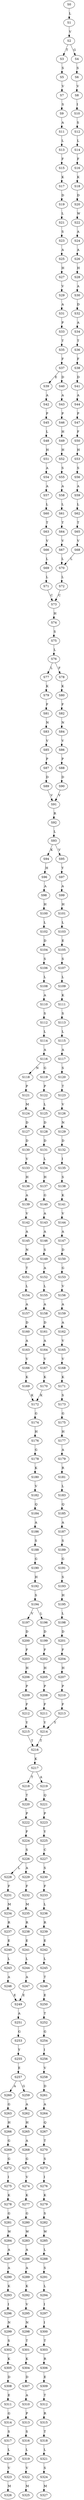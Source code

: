 strict digraph  {
	S0 -> S1 [ label = L ];
	S1 -> S2 [ label = V ];
	S2 -> S3 [ label = T ];
	S2 -> S4 [ label = G ];
	S3 -> S5 [ label = S ];
	S4 -> S6 [ label = S ];
	S5 -> S7 [ label = V ];
	S6 -> S8 [ label = V ];
	S7 -> S9 [ label = S ];
	S8 -> S10 [ label = I ];
	S9 -> S11 [ label = A ];
	S10 -> S12 [ label = S ];
	S11 -> S13 [ label = L ];
	S12 -> S14 [ label = L ];
	S13 -> S15 [ label = F ];
	S14 -> S16 [ label = F ];
	S15 -> S17 [ label = K ];
	S16 -> S18 [ label = K ];
	S17 -> S19 [ label = D ];
	S18 -> S20 [ label = D ];
	S19 -> S21 [ label = L ];
	S20 -> S22 [ label = W ];
	S21 -> S23 [ label = S ];
	S22 -> S24 [ label = A ];
	S23 -> S25 [ label = A ];
	S24 -> S26 [ label = A ];
	S25 -> S27 [ label = H ];
	S26 -> S28 [ label = H ];
	S27 -> S29 [ label = V ];
	S28 -> S30 [ label = A ];
	S29 -> S31 [ label = A ];
	S30 -> S32 [ label = D ];
	S31 -> S33 [ label = P ];
	S32 -> S34 [ label = A ];
	S33 -> S35 [ label = T ];
	S34 -> S36 [ label = T ];
	S35 -> S37 [ label = F ];
	S36 -> S38 [ label = F ];
	S37 -> S39 [ label = E ];
	S37 -> S40 [ label = D ];
	S38 -> S41 [ label = D ];
	S39 -> S42 [ label = A ];
	S40 -> S43 [ label = A ];
	S41 -> S44 [ label = A ];
	S42 -> S45 [ label = P ];
	S43 -> S46 [ label = P ];
	S44 -> S47 [ label = P ];
	S45 -> S48 [ label = L ];
	S46 -> S49 [ label = H ];
	S47 -> S50 [ label = F ];
	S48 -> S51 [ label = H ];
	S49 -> S52 [ label = H ];
	S50 -> S53 [ label = H ];
	S51 -> S54 [ label = A ];
	S52 -> S55 [ label = S ];
	S53 -> S56 [ label = S ];
	S54 -> S57 [ label = A ];
	S55 -> S58 [ label = A ];
	S56 -> S59 [ label = A ];
	S57 -> S60 [ label = L ];
	S58 -> S61 [ label = L ];
	S59 -> S62 [ label = L ];
	S60 -> S63 [ label = T ];
	S61 -> S64 [ label = T ];
	S62 -> S65 [ label = T ];
	S63 -> S66 [ label = V ];
	S64 -> S67 [ label = V ];
	S65 -> S68 [ label = V ];
	S66 -> S69 [ label = L ];
	S67 -> S70 [ label = L ];
	S68 -> S70 [ label = L ];
	S69 -> S71 [ label = L ];
	S70 -> S72 [ label = L ];
	S71 -> S73 [ label = C ];
	S72 -> S73 [ label = C ];
	S73 -> S74 [ label = H ];
	S74 -> S75 [ label = S ];
	S75 -> S76 [ label = L ];
	S76 -> S77 [ label = L ];
	S76 -> S78 [ label = F ];
	S77 -> S79 [ label = K ];
	S78 -> S80 [ label = K ];
	S79 -> S81 [ label = F ];
	S80 -> S82 [ label = F ];
	S81 -> S83 [ label = N ];
	S82 -> S84 [ label = N ];
	S83 -> S85 [ label = V ];
	S84 -> S86 [ label = V ];
	S85 -> S87 [ label = P ];
	S86 -> S88 [ label = P ];
	S87 -> S89 [ label = D ];
	S88 -> S90 [ label = D ];
	S89 -> S91 [ label = V ];
	S90 -> S91 [ label = V ];
	S91 -> S92 [ label = R ];
	S92 -> S93 [ label = L ];
	S93 -> S94 [ label = K ];
	S93 -> S95 [ label = V ];
	S94 -> S96 [ label = H ];
	S95 -> S97 [ label = Y ];
	S96 -> S98 [ label = A ];
	S97 -> S99 [ label = A ];
	S98 -> S100 [ label = H ];
	S99 -> S101 [ label = H ];
	S100 -> S102 [ label = L ];
	S101 -> S103 [ label = L ];
	S102 -> S104 [ label = D ];
	S103 -> S105 [ label = E ];
	S104 -> S106 [ label = S ];
	S105 -> S107 [ label = S ];
	S106 -> S108 [ label = L ];
	S107 -> S109 [ label = L ];
	S108 -> S110 [ label = A ];
	S109 -> S111 [ label = K ];
	S110 -> S112 [ label = S ];
	S111 -> S113 [ label = S ];
	S112 -> S114 [ label = L ];
	S113 -> S115 [ label = L ];
	S114 -> S116 [ label = A ];
	S115 -> S117 [ label = A ];
	S116 -> S118 [ label = N ];
	S116 -> S119 [ label = G ];
	S117 -> S120 [ label = S ];
	S118 -> S121 [ label = P ];
	S119 -> S122 [ label = P ];
	S120 -> S123 [ label = T ];
	S121 -> S124 [ label = M ];
	S122 -> S125 [ label = L ];
	S123 -> S126 [ label = V ];
	S124 -> S127 [ label = D ];
	S125 -> S128 [ label = D ];
	S126 -> S129 [ label = N ];
	S127 -> S130 [ label = D ];
	S128 -> S131 [ label = D ];
	S129 -> S132 [ label = D ];
	S130 -> S133 [ label = V ];
	S131 -> S134 [ label = L ];
	S132 -> S135 [ label = I ];
	S133 -> S136 [ label = H ];
	S134 -> S137 [ label = H ];
	S135 -> S138 [ label = S ];
	S136 -> S139 [ label = A ];
	S137 -> S140 [ label = G ];
	S138 -> S141 [ label = K ];
	S139 -> S142 [ label = V ];
	S140 -> S143 [ label = A ];
	S141 -> S144 [ label = V ];
	S142 -> S145 [ label = A ];
	S143 -> S146 [ label = A ];
	S144 -> S147 [ label = A ];
	S145 -> S148 [ label = N ];
	S146 -> S149 [ label = S ];
	S147 -> S150 [ label = D ];
	S148 -> S151 [ label = T ];
	S149 -> S152 [ label = A ];
	S150 -> S153 [ label = G ];
	S151 -> S154 [ label = L ];
	S152 -> S155 [ label = L ];
	S153 -> S156 [ label = V ];
	S154 -> S157 [ label = A ];
	S155 -> S158 [ label = A ];
	S156 -> S159 [ label = A ];
	S157 -> S160 [ label = D ];
	S158 -> S161 [ label = D ];
	S159 -> S162 [ label = A ];
	S160 -> S163 [ label = A ];
	S161 -> S164 [ label = A ];
	S162 -> S165 [ label = V ];
	S163 -> S166 [ label = V ];
	S164 -> S167 [ label = V ];
	S165 -> S168 [ label = V ];
	S166 -> S169 [ label = K ];
	S167 -> S170 [ label = K ];
	S168 -> S171 [ label = K ];
	S169 -> S172 [ label = K ];
	S170 -> S172 [ label = K ];
	S171 -> S173 [ label = S ];
	S172 -> S174 [ label = G ];
	S173 -> S175 [ label = G ];
	S174 -> S176 [ label = H ];
	S175 -> S177 [ label = H ];
	S176 -> S178 [ label = G ];
	S177 -> S179 [ label = A ];
	S178 -> S180 [ label = K ];
	S179 -> S181 [ label = R ];
	S180 -> S182 [ label = V ];
	S181 -> S183 [ label = L ];
	S182 -> S184 [ label = Q ];
	S183 -> S185 [ label = Q ];
	S184 -> S186 [ label = A ];
	S185 -> S187 [ label = A ];
	S186 -> S188 [ label = S ];
	S187 -> S189 [ label = S ];
	S188 -> S190 [ label = G ];
	S189 -> S191 [ label = G ];
	S190 -> S192 [ label = H ];
	S191 -> S193 [ label = S ];
	S192 -> S194 [ label = S ];
	S193 -> S195 [ label = H ];
	S194 -> S196 [ label = L ];
	S194 -> S197 [ label = V ];
	S195 -> S198 [ label = L ];
	S196 -> S199 [ label = D ];
	S197 -> S200 [ label = D ];
	S198 -> S201 [ label = D ];
	S199 -> S202 [ label = F ];
	S200 -> S203 [ label = F ];
	S201 -> S204 [ label = F ];
	S202 -> S205 [ label = H ];
	S203 -> S206 [ label = H ];
	S204 -> S207 [ label = H ];
	S205 -> S208 [ label = P ];
	S206 -> S209 [ label = P ];
	S207 -> S210 [ label = P ];
	S208 -> S211 [ label = F ];
	S209 -> S212 [ label = F ];
	S210 -> S213 [ label = F ];
	S211 -> S214 [ label = Y ];
	S212 -> S215 [ label = Y ];
	S213 -> S214 [ label = Y ];
	S214 -> S216 [ label = T ];
	S215 -> S216 [ label = T ];
	S216 -> S217 [ label = K ];
	S217 -> S218 [ label = T ];
	S217 -> S219 [ label = A ];
	S218 -> S220 [ label = T ];
	S219 -> S221 [ label = Q ];
	S220 -> S222 [ label = P ];
	S221 -> S223 [ label = P ];
	S222 -> S224 [ label = F ];
	S223 -> S225 [ label = Y ];
	S224 -> S226 [ label = S ];
	S225 -> S227 [ label = C ];
	S226 -> S228 [ label = L ];
	S226 -> S229 [ label = A ];
	S227 -> S230 [ label = S ];
	S228 -> S231 [ label = F ];
	S229 -> S232 [ label = F ];
	S230 -> S233 [ label = F ];
	S231 -> S234 [ label = M ];
	S232 -> S235 [ label = M ];
	S233 -> S236 [ label = L ];
	S234 -> S237 [ label = R ];
	S235 -> S238 [ label = R ];
	S236 -> S239 [ label = R ];
	S237 -> S240 [ label = E ];
	S238 -> S241 [ label = E ];
	S239 -> S242 [ label = E ];
	S240 -> S243 [ label = L ];
	S241 -> S244 [ label = L ];
	S242 -> S245 [ label = L ];
	S243 -> S246 [ label = A ];
	S244 -> S247 [ label = A ];
	S245 -> S248 [ label = T ];
	S246 -> S249 [ label = E ];
	S247 -> S249 [ label = E ];
	S248 -> S250 [ label = E ];
	S249 -> S251 [ label = A ];
	S250 -> S252 [ label = T ];
	S251 -> S253 [ label = G ];
	S252 -> S254 [ label = G ];
	S253 -> S255 [ label = Y ];
	S254 -> S256 [ label = I ];
	S255 -> S257 [ label = E ];
	S256 -> S258 [ label = V ];
	S257 -> S259 [ label = G ];
	S257 -> S260 [ label = A ];
	S258 -> S261 [ label = D ];
	S259 -> S262 [ label = A ];
	S260 -> S263 [ label = G ];
	S261 -> S264 [ label = A ];
	S262 -> S265 [ label = H ];
	S263 -> S266 [ label = H ];
	S264 -> S267 [ label = Q ];
	S265 -> S268 [ label = A ];
	S266 -> S269 [ label = G ];
	S267 -> S270 [ label = T ];
	S268 -> S271 [ label = G ];
	S269 -> S272 [ label = G ];
	S270 -> S273 [ label = S ];
	S271 -> S274 [ label = V ];
	S272 -> S275 [ label = I ];
	S273 -> S276 [ label = I ];
	S274 -> S277 [ label = K ];
	S275 -> S278 [ label = K ];
	S276 -> S279 [ label = K ];
	S277 -> S280 [ label = G ];
	S278 -> S281 [ label = G ];
	S279 -> S282 [ label = S ];
	S280 -> S283 [ label = W ];
	S281 -> S284 [ label = W ];
	S282 -> S285 [ label = W ];
	S283 -> S286 [ label = A ];
	S284 -> S287 [ label = A ];
	S285 -> S288 [ label = L ];
	S286 -> S289 [ label = A ];
	S287 -> S290 [ label = A ];
	S288 -> S291 [ label = S ];
	S289 -> S292 [ label = K ];
	S290 -> S293 [ label = K ];
	S291 -> S294 [ label = L ];
	S292 -> S295 [ label = V ];
	S293 -> S296 [ label = I ];
	S294 -> S297 [ label = I ];
	S295 -> S298 [ label = N ];
	S296 -> S299 [ label = N ];
	S297 -> S300 [ label = I ];
	S298 -> S301 [ label = T ];
	S299 -> S302 [ label = S ];
	S300 -> S303 [ label = T ];
	S301 -> S304 [ label = K ];
	S302 -> S305 [ label = K ];
	S303 -> S306 [ label = R ];
	S304 -> S307 [ label = D ];
	S305 -> S308 [ label = D ];
	S306 -> S309 [ label = E ];
	S307 -> S310 [ label = A ];
	S308 -> S311 [ label = E ];
	S309 -> S312 [ label = T ];
	S310 -> S313 [ label = P ];
	S311 -> S314 [ label = G ];
	S312 -> S315 [ label = R ];
	S313 -> S316 [ label = S ];
	S314 -> S317 [ label = S ];
	S315 -> S318 [ label = T ];
	S316 -> S319 [ label = L ];
	S317 -> S320 [ label = L ];
	S318 -> S321 [ label = L ];
	S319 -> S322 [ label = V ];
	S320 -> S323 [ label = V ];
	S321 -> S324 [ label = S ];
	S322 -> S325 [ label = M ];
	S323 -> S326 [ label = M ];
	S324 -> S327 [ label = M ];
}
